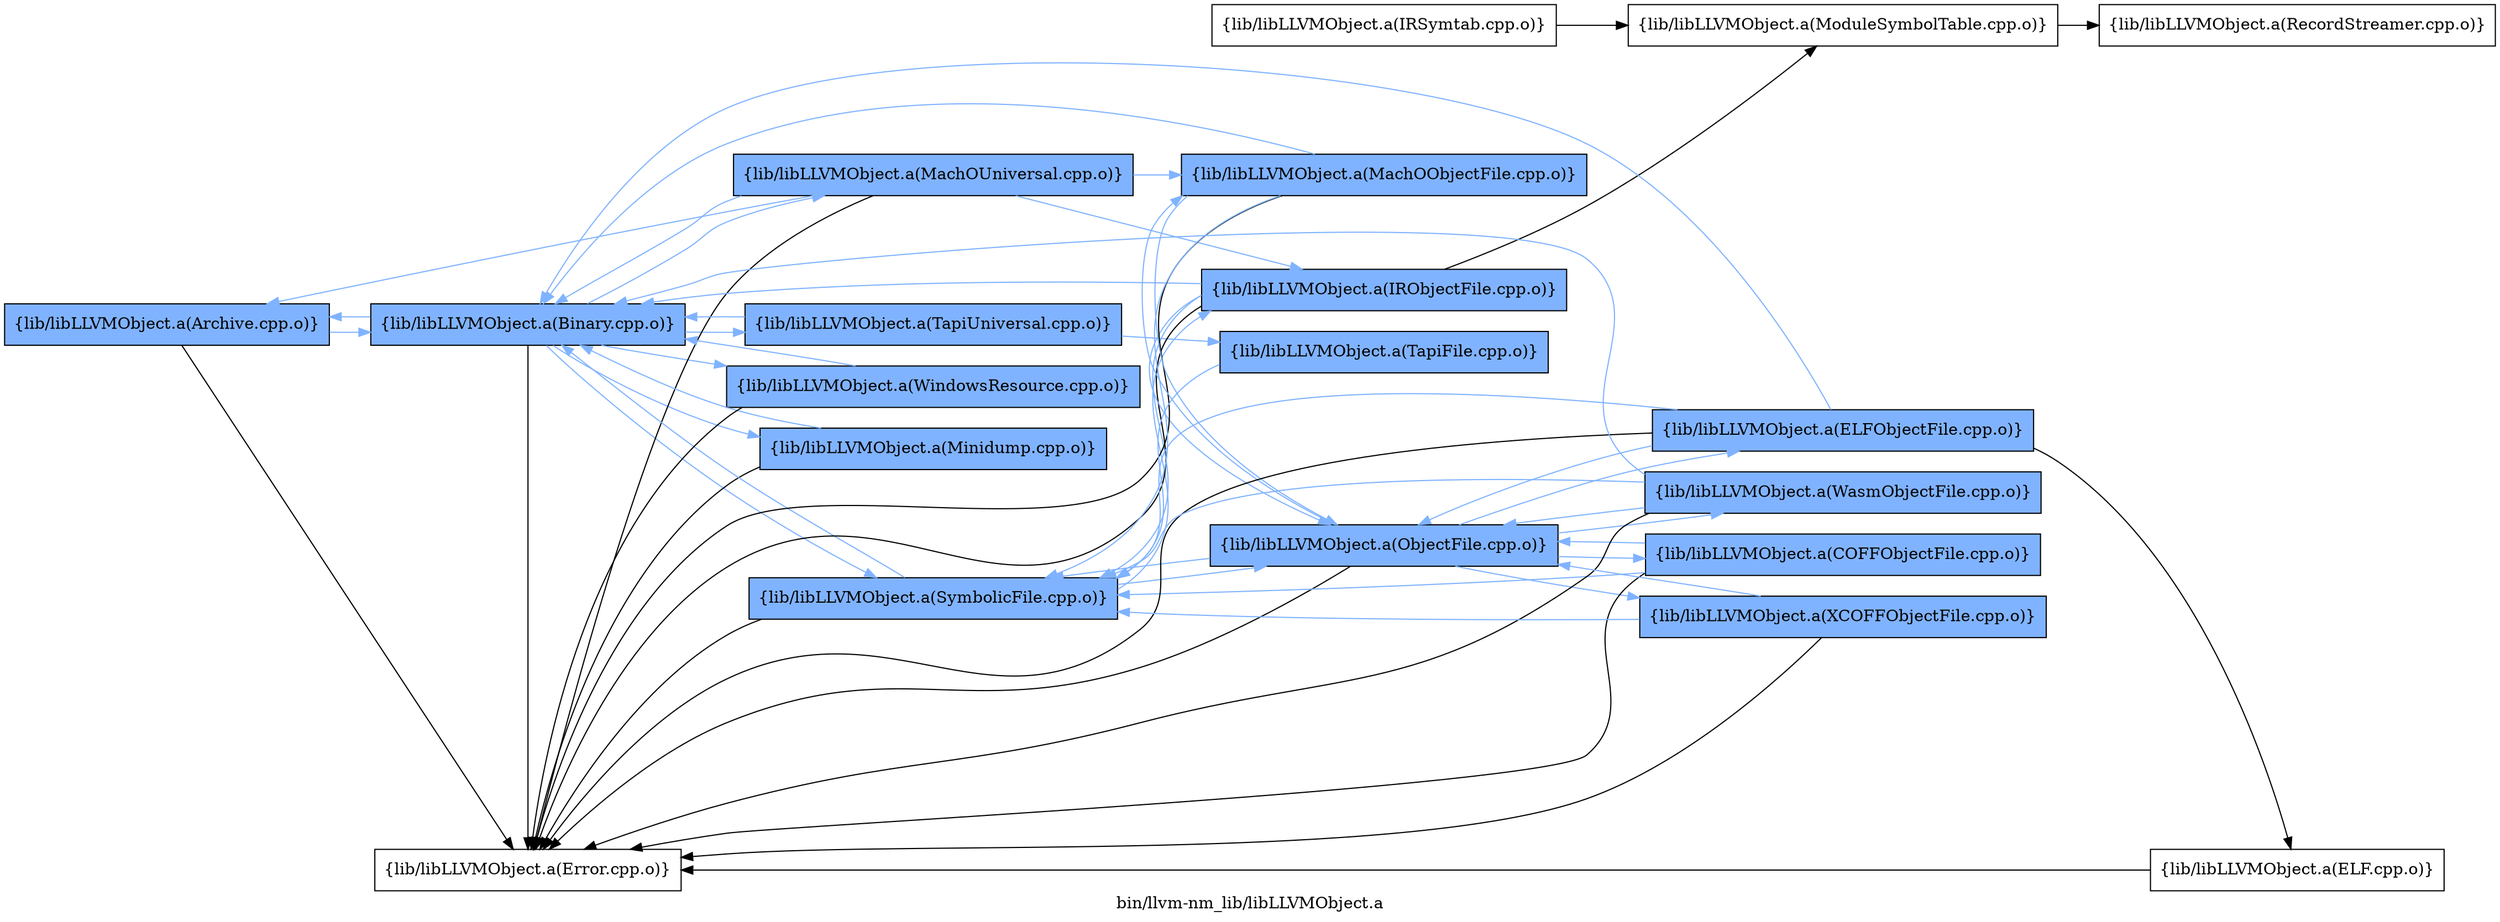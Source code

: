digraph "bin/llvm-nm_lib/libLLVMObject.a" {
	label="bin/llvm-nm_lib/libLLVMObject.a";
	rankdir=LR;
	{ rank=same; Node0x55d283d5cab8;  }
	{ rank=same; Node0x55d283d5ea98; Node0x55d283d5c478;  }
	{ rank=same; Node0x55d283d595e8; Node0x55d283d58eb8; Node0x55d283d5d9b8; Node0x55d283d5cc98; Node0x55d283d55a38;  }
	{ rank=same; Node0x55d283d5b898; Node0x55d283d57ba8; Node0x55d283d5b708; Node0x55d283d5e8b8;  }
	{ rank=same; Node0x55d283d5c388; Node0x55d283d5ae48; Node0x55d283d5bd48; Node0x55d283d5ec78; Node0x55d283d55268;  }

	Node0x55d283d5cab8 [shape=record,shape=box,group=1,style=filled,fillcolor="0.600000 0.5 1",label="{lib/libLLVMObject.a(Archive.cpp.o)}"];
	Node0x55d283d5cab8 -> Node0x55d283d5ea98[color="0.600000 0.5 1"];
	Node0x55d283d5cab8 -> Node0x55d283d5c478;
	Node0x55d283d5ea98 [shape=record,shape=box,group=1,style=filled,fillcolor="0.600000 0.5 1",label="{lib/libLLVMObject.a(Binary.cpp.o)}"];
	Node0x55d283d5ea98 -> Node0x55d283d5cab8[color="0.600000 0.5 1"];
	Node0x55d283d5ea98 -> Node0x55d283d5c478;
	Node0x55d283d5ea98 -> Node0x55d283d595e8[color="0.600000 0.5 1"];
	Node0x55d283d5ea98 -> Node0x55d283d58eb8[color="0.600000 0.5 1"];
	Node0x55d283d5ea98 -> Node0x55d283d5d9b8[color="0.600000 0.5 1"];
	Node0x55d283d5ea98 -> Node0x55d283d5cc98[color="0.600000 0.5 1"];
	Node0x55d283d5ea98 -> Node0x55d283d55a38[color="0.600000 0.5 1"];
	Node0x55d283d5ae48 [shape=record,shape=box,group=1,style=filled,fillcolor="0.600000 0.5 1",label="{lib/libLLVMObject.a(COFFObjectFile.cpp.o)}"];
	Node0x55d283d5ae48 -> Node0x55d283d5c478;
	Node0x55d283d5ae48 -> Node0x55d283d5b708[color="0.600000 0.5 1"];
	Node0x55d283d5ae48 -> Node0x55d283d5d9b8[color="0.600000 0.5 1"];
	Node0x55d283d5a1c8 [shape=record,shape=box,group=0,label="{lib/libLLVMObject.a(ELF.cpp.o)}"];
	Node0x55d283d5a1c8 -> Node0x55d283d5c478;
	Node0x55d283d5bd48 [shape=record,shape=box,group=1,style=filled,fillcolor="0.600000 0.5 1",label="{lib/libLLVMObject.a(ELFObjectFile.cpp.o)}"];
	Node0x55d283d5bd48 -> Node0x55d283d5ea98[color="0.600000 0.5 1"];
	Node0x55d283d5bd48 -> Node0x55d283d5a1c8;
	Node0x55d283d5bd48 -> Node0x55d283d5c478;
	Node0x55d283d5bd48 -> Node0x55d283d5b708[color="0.600000 0.5 1"];
	Node0x55d283d5bd48 -> Node0x55d283d5d9b8[color="0.600000 0.5 1"];
	Node0x55d283d5c478 [shape=record,shape=box,group=0,label="{lib/libLLVMObject.a(Error.cpp.o)}"];
	Node0x55d283d5b898 [shape=record,shape=box,group=1,style=filled,fillcolor="0.600000 0.5 1",label="{lib/libLLVMObject.a(IRObjectFile.cpp.o)}"];
	Node0x55d283d5b898 -> Node0x55d283d5ea98[color="0.600000 0.5 1"];
	Node0x55d283d5b898 -> Node0x55d283d5c478;
	Node0x55d283d5b898 -> Node0x55d283d5c388;
	Node0x55d283d5b898 -> Node0x55d283d5b708[color="0.600000 0.5 1"];
	Node0x55d283d5b898 -> Node0x55d283d5d9b8[color="0.600000 0.5 1"];
	Node0x55d283d57ba8 [shape=record,shape=box,group=1,style=filled,fillcolor="0.600000 0.5 1",label="{lib/libLLVMObject.a(MachOObjectFile.cpp.o)}"];
	Node0x55d283d57ba8 -> Node0x55d283d5ea98[color="0.600000 0.5 1"];
	Node0x55d283d57ba8 -> Node0x55d283d5c478;
	Node0x55d283d57ba8 -> Node0x55d283d5b708[color="0.600000 0.5 1"];
	Node0x55d283d57ba8 -> Node0x55d283d5d9b8[color="0.600000 0.5 1"];
	Node0x55d283d595e8 [shape=record,shape=box,group=1,style=filled,fillcolor="0.600000 0.5 1",label="{lib/libLLVMObject.a(MachOUniversal.cpp.o)}"];
	Node0x55d283d595e8 -> Node0x55d283d5cab8[color="0.600000 0.5 1"];
	Node0x55d283d595e8 -> Node0x55d283d5ea98[color="0.600000 0.5 1"];
	Node0x55d283d595e8 -> Node0x55d283d5c478;
	Node0x55d283d595e8 -> Node0x55d283d5b898[color="0.600000 0.5 1"];
	Node0x55d283d595e8 -> Node0x55d283d57ba8[color="0.600000 0.5 1"];
	Node0x55d283d5cc98 [shape=record,shape=box,group=1,style=filled,fillcolor="0.600000 0.5 1",label="{lib/libLLVMObject.a(TapiUniversal.cpp.o)}"];
	Node0x55d283d5cc98 -> Node0x55d283d5ea98[color="0.600000 0.5 1"];
	Node0x55d283d5cc98 -> Node0x55d283d5e8b8[color="0.600000 0.5 1"];
	Node0x55d283d58eb8 [shape=record,shape=box,group=1,style=filled,fillcolor="0.600000 0.5 1",label="{lib/libLLVMObject.a(Minidump.cpp.o)}"];
	Node0x55d283d58eb8 -> Node0x55d283d5ea98[color="0.600000 0.5 1"];
	Node0x55d283d58eb8 -> Node0x55d283d5c478;
	Node0x55d283d5d9b8 [shape=record,shape=box,group=1,style=filled,fillcolor="0.600000 0.5 1",label="{lib/libLLVMObject.a(SymbolicFile.cpp.o)}"];
	Node0x55d283d5d9b8 -> Node0x55d283d5ea98[color="0.600000 0.5 1"];
	Node0x55d283d5d9b8 -> Node0x55d283d5c478;
	Node0x55d283d5d9b8 -> Node0x55d283d5b898[color="0.600000 0.5 1"];
	Node0x55d283d5d9b8 -> Node0x55d283d5b708[color="0.600000 0.5 1"];
	Node0x55d283d55a38 [shape=record,shape=box,group=1,style=filled,fillcolor="0.600000 0.5 1",label="{lib/libLLVMObject.a(WindowsResource.cpp.o)}"];
	Node0x55d283d55a38 -> Node0x55d283d5ea98[color="0.600000 0.5 1"];
	Node0x55d283d55a38 -> Node0x55d283d5c478;
	Node0x55d283d5b708 [shape=record,shape=box,group=1,style=filled,fillcolor="0.600000 0.5 1",label="{lib/libLLVMObject.a(ObjectFile.cpp.o)}"];
	Node0x55d283d5b708 -> Node0x55d283d5ae48[color="0.600000 0.5 1"];
	Node0x55d283d5b708 -> Node0x55d283d5bd48[color="0.600000 0.5 1"];
	Node0x55d283d5b708 -> Node0x55d283d5c478;
	Node0x55d283d5b708 -> Node0x55d283d57ba8[color="0.600000 0.5 1"];
	Node0x55d283d5b708 -> Node0x55d283d5d9b8[color="0.600000 0.5 1"];
	Node0x55d283d5b708 -> Node0x55d283d5ec78[color="0.600000 0.5 1"];
	Node0x55d283d5b708 -> Node0x55d283d55268[color="0.600000 0.5 1"];
	Node0x55d283d5c388 [shape=record,shape=box,group=0,label="{lib/libLLVMObject.a(ModuleSymbolTable.cpp.o)}"];
	Node0x55d283d5c388 -> Node0x55d283d5d288;
	Node0x55d283d580f8 [shape=record,shape=box,group=0,label="{lib/libLLVMObject.a(IRSymtab.cpp.o)}"];
	Node0x55d283d580f8 -> Node0x55d283d5c388;
	Node0x55d283d5d288 [shape=record,shape=box,group=0,label="{lib/libLLVMObject.a(RecordStreamer.cpp.o)}"];
	Node0x55d283d5ec78 [shape=record,shape=box,group=1,style=filled,fillcolor="0.600000 0.5 1",label="{lib/libLLVMObject.a(WasmObjectFile.cpp.o)}"];
	Node0x55d283d5ec78 -> Node0x55d283d5ea98[color="0.600000 0.5 1"];
	Node0x55d283d5ec78 -> Node0x55d283d5c478;
	Node0x55d283d5ec78 -> Node0x55d283d5b708[color="0.600000 0.5 1"];
	Node0x55d283d5ec78 -> Node0x55d283d5d9b8[color="0.600000 0.5 1"];
	Node0x55d283d55268 [shape=record,shape=box,group=1,style=filled,fillcolor="0.600000 0.5 1",label="{lib/libLLVMObject.a(XCOFFObjectFile.cpp.o)}"];
	Node0x55d283d55268 -> Node0x55d283d5c478;
	Node0x55d283d55268 -> Node0x55d283d5b708[color="0.600000 0.5 1"];
	Node0x55d283d55268 -> Node0x55d283d5d9b8[color="0.600000 0.5 1"];
	Node0x55d283d5e8b8 [shape=record,shape=box,group=1,style=filled,fillcolor="0.600000 0.5 1",label="{lib/libLLVMObject.a(TapiFile.cpp.o)}"];
	Node0x55d283d5e8b8 -> Node0x55d283d5d9b8[color="0.600000 0.5 1"];
}
